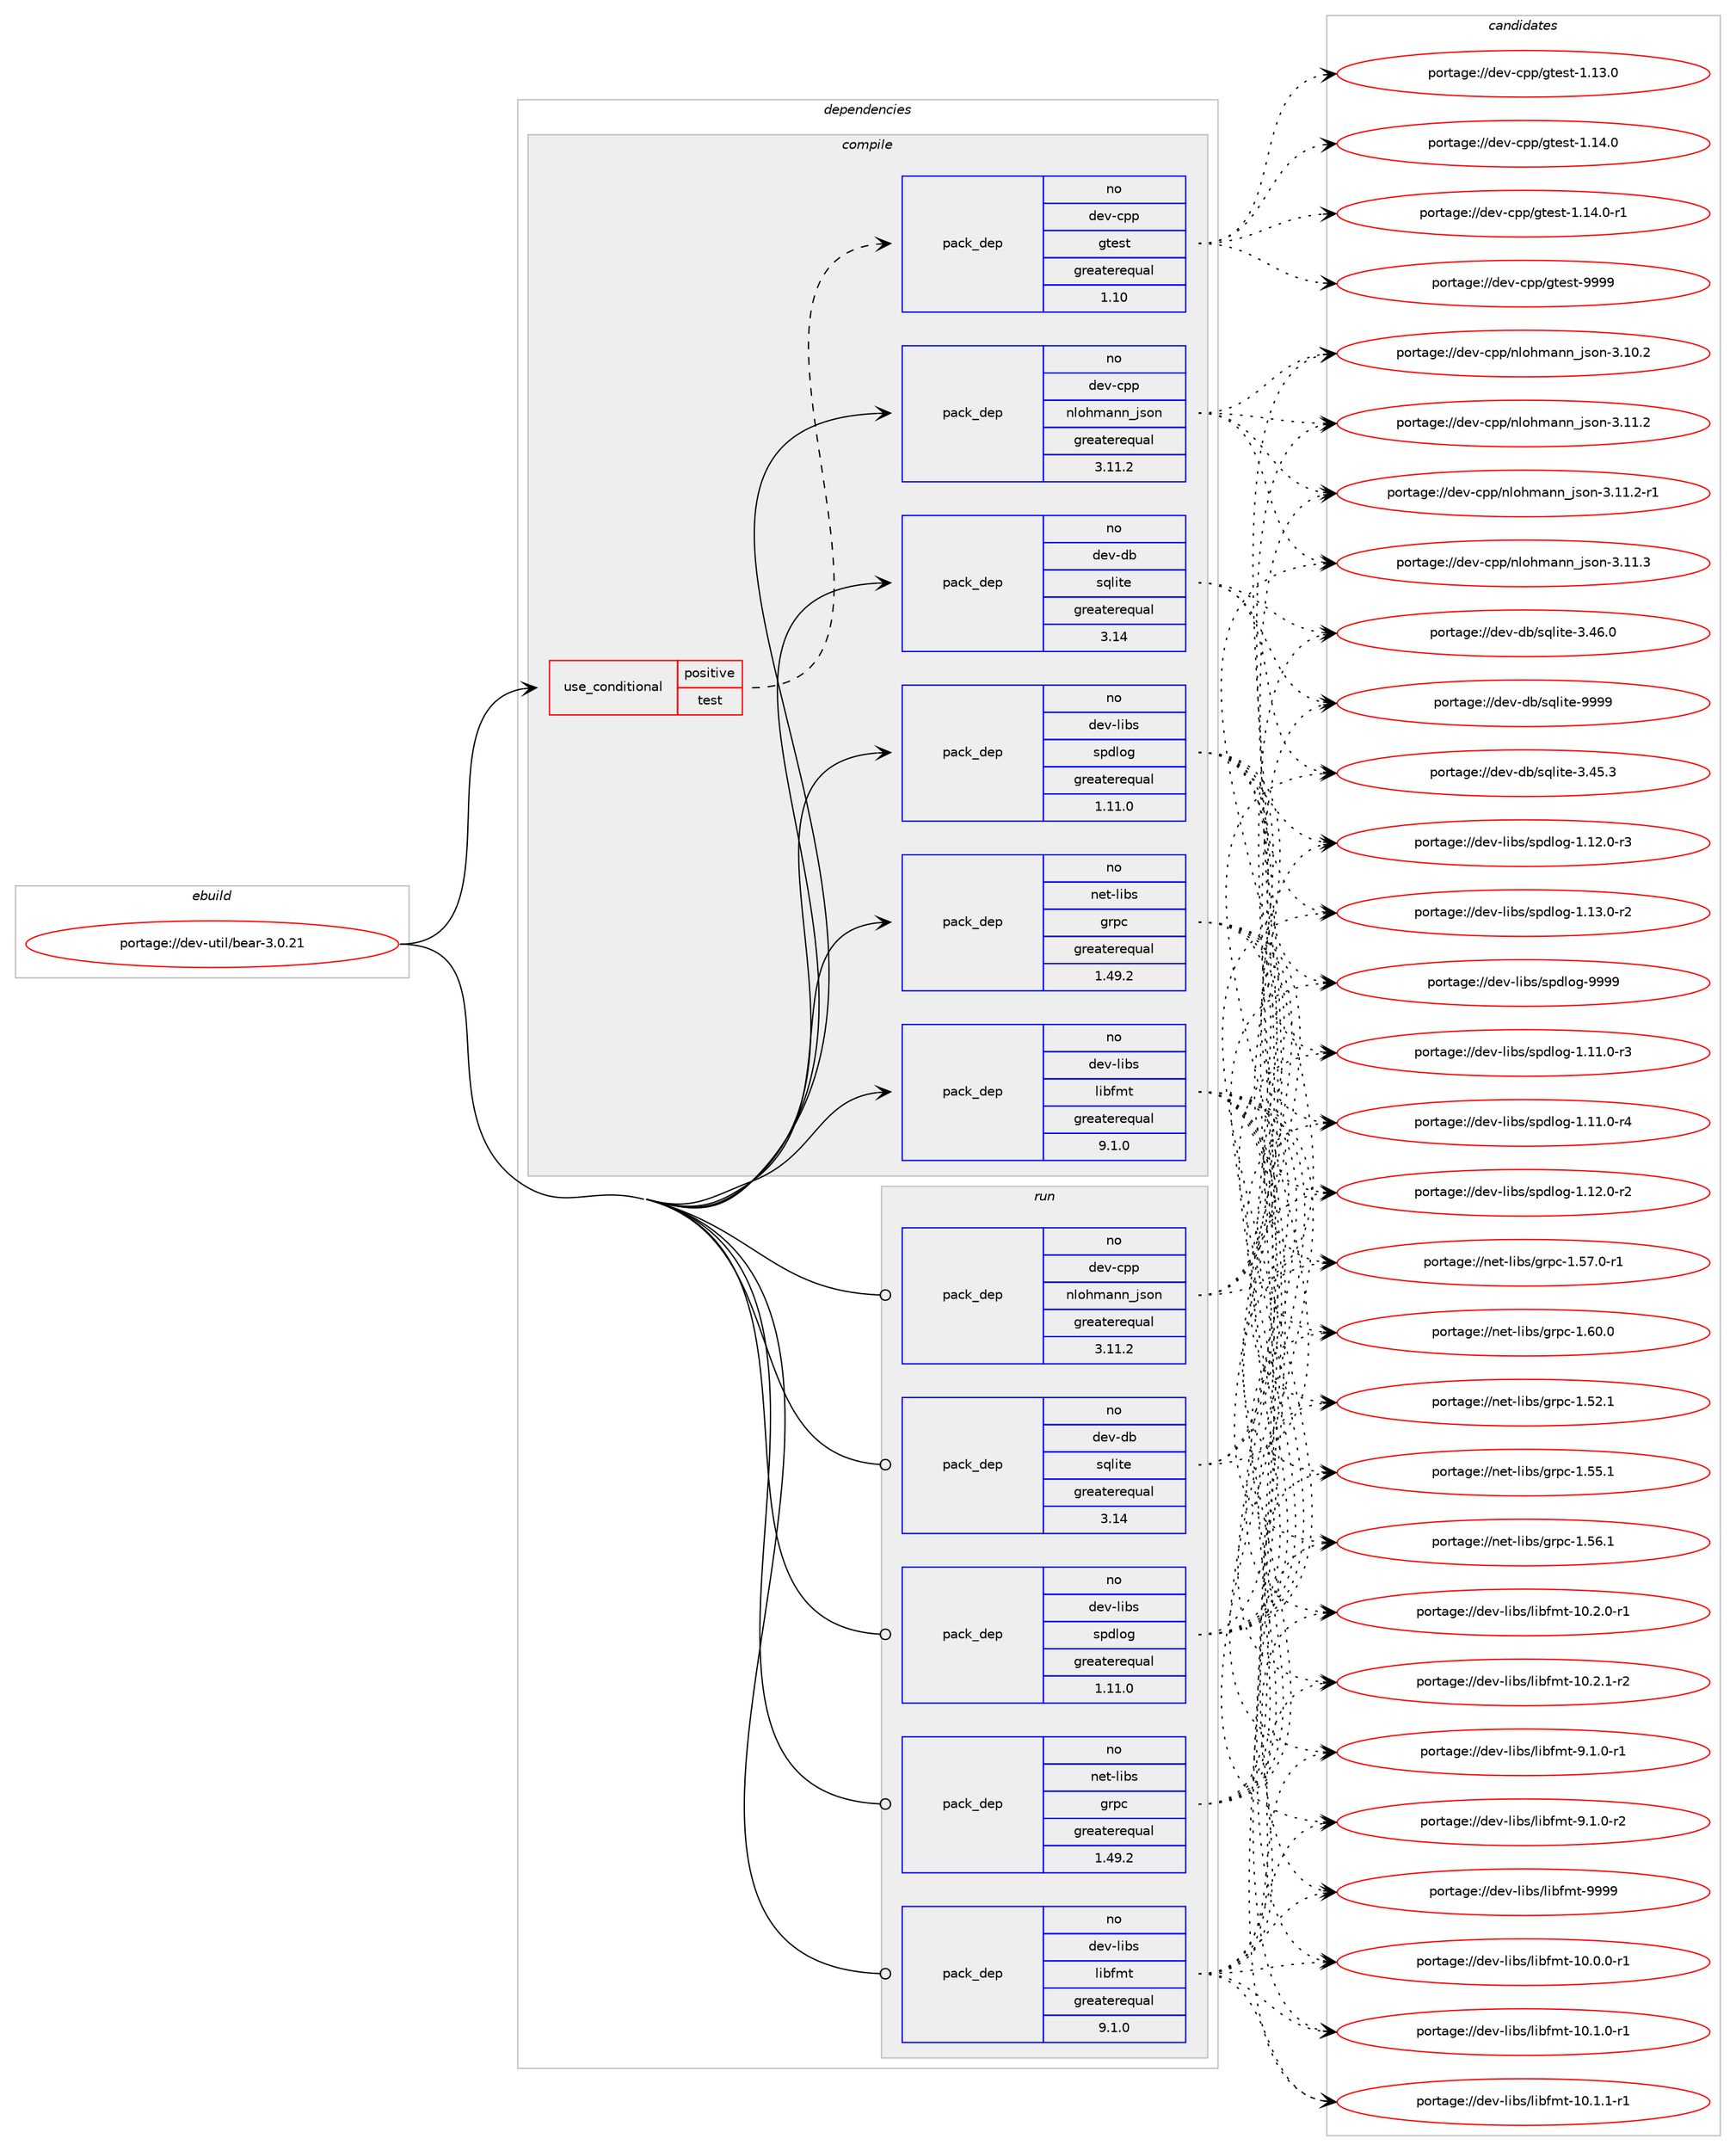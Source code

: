 digraph prolog {

# *************
# Graph options
# *************

newrank=true;
concentrate=true;
compound=true;
graph [rankdir=LR,fontname=Helvetica,fontsize=10,ranksep=1.5];#, ranksep=2.5, nodesep=0.2];
edge  [arrowhead=vee];
node  [fontname=Helvetica,fontsize=10];

# **********
# The ebuild
# **********

subgraph cluster_leftcol {
color=gray;
rank=same;
label=<<i>ebuild</i>>;
id [label="portage://dev-util/bear-3.0.21", color=red, width=4, href="../dev-util/bear-3.0.21.svg"];
}

# ****************
# The dependencies
# ****************

subgraph cluster_midcol {
color=gray;
label=<<i>dependencies</i>>;
subgraph cluster_compile {
fillcolor="#eeeeee";
style=filled;
label=<<i>compile</i>>;
subgraph cond57877 {
dependency108057 [label=<<TABLE BORDER="0" CELLBORDER="1" CELLSPACING="0" CELLPADDING="4"><TR><TD ROWSPAN="3" CELLPADDING="10">use_conditional</TD></TR><TR><TD>positive</TD></TR><TR><TD>test</TD></TR></TABLE>>, shape=none, color=red];
subgraph pack48800 {
dependency108058 [label=<<TABLE BORDER="0" CELLBORDER="1" CELLSPACING="0" CELLPADDING="4" WIDTH="220"><TR><TD ROWSPAN="6" CELLPADDING="30">pack_dep</TD></TR><TR><TD WIDTH="110">no</TD></TR><TR><TD>dev-cpp</TD></TR><TR><TD>gtest</TD></TR><TR><TD>greaterequal</TD></TR><TR><TD>1.10</TD></TR></TABLE>>, shape=none, color=blue];
}
dependency108057:e -> dependency108058:w [weight=20,style="dashed",arrowhead="vee"];
}
id:e -> dependency108057:w [weight=20,style="solid",arrowhead="vee"];
subgraph pack48801 {
dependency108059 [label=<<TABLE BORDER="0" CELLBORDER="1" CELLSPACING="0" CELLPADDING="4" WIDTH="220"><TR><TD ROWSPAN="6" CELLPADDING="30">pack_dep</TD></TR><TR><TD WIDTH="110">no</TD></TR><TR><TD>dev-cpp</TD></TR><TR><TD>nlohmann_json</TD></TR><TR><TD>greaterequal</TD></TR><TR><TD>3.11.2</TD></TR></TABLE>>, shape=none, color=blue];
}
id:e -> dependency108059:w [weight=20,style="solid",arrowhead="vee"];
subgraph pack48802 {
dependency108060 [label=<<TABLE BORDER="0" CELLBORDER="1" CELLSPACING="0" CELLPADDING="4" WIDTH="220"><TR><TD ROWSPAN="6" CELLPADDING="30">pack_dep</TD></TR><TR><TD WIDTH="110">no</TD></TR><TR><TD>dev-db</TD></TR><TR><TD>sqlite</TD></TR><TR><TD>greaterequal</TD></TR><TR><TD>3.14</TD></TR></TABLE>>, shape=none, color=blue];
}
id:e -> dependency108060:w [weight=20,style="solid",arrowhead="vee"];
subgraph pack48803 {
dependency108061 [label=<<TABLE BORDER="0" CELLBORDER="1" CELLSPACING="0" CELLPADDING="4" WIDTH="220"><TR><TD ROWSPAN="6" CELLPADDING="30">pack_dep</TD></TR><TR><TD WIDTH="110">no</TD></TR><TR><TD>dev-libs</TD></TR><TR><TD>libfmt</TD></TR><TR><TD>greaterequal</TD></TR><TR><TD>9.1.0</TD></TR></TABLE>>, shape=none, color=blue];
}
id:e -> dependency108061:w [weight=20,style="solid",arrowhead="vee"];
# *** BEGIN UNKNOWN DEPENDENCY TYPE (TODO) ***
# id -> package_dependency(portage://dev-util/bear-3.0.21,install,no,dev-libs,protobuf,none,[,,],any_same_slot,[])
# *** END UNKNOWN DEPENDENCY TYPE (TODO) ***

subgraph pack48804 {
dependency108062 [label=<<TABLE BORDER="0" CELLBORDER="1" CELLSPACING="0" CELLPADDING="4" WIDTH="220"><TR><TD ROWSPAN="6" CELLPADDING="30">pack_dep</TD></TR><TR><TD WIDTH="110">no</TD></TR><TR><TD>dev-libs</TD></TR><TR><TD>spdlog</TD></TR><TR><TD>greaterequal</TD></TR><TR><TD>1.11.0</TD></TR></TABLE>>, shape=none, color=blue];
}
id:e -> dependency108062:w [weight=20,style="solid",arrowhead="vee"];
subgraph pack48805 {
dependency108063 [label=<<TABLE BORDER="0" CELLBORDER="1" CELLSPACING="0" CELLPADDING="4" WIDTH="220"><TR><TD ROWSPAN="6" CELLPADDING="30">pack_dep</TD></TR><TR><TD WIDTH="110">no</TD></TR><TR><TD>net-libs</TD></TR><TR><TD>grpc</TD></TR><TR><TD>greaterequal</TD></TR><TR><TD>1.49.2</TD></TR></TABLE>>, shape=none, color=blue];
}
id:e -> dependency108063:w [weight=20,style="solid",arrowhead="vee"];
}
subgraph cluster_compileandrun {
fillcolor="#eeeeee";
style=filled;
label=<<i>compile and run</i>>;
}
subgraph cluster_run {
fillcolor="#eeeeee";
style=filled;
label=<<i>run</i>>;
subgraph pack48806 {
dependency108064 [label=<<TABLE BORDER="0" CELLBORDER="1" CELLSPACING="0" CELLPADDING="4" WIDTH="220"><TR><TD ROWSPAN="6" CELLPADDING="30">pack_dep</TD></TR><TR><TD WIDTH="110">no</TD></TR><TR><TD>dev-cpp</TD></TR><TR><TD>nlohmann_json</TD></TR><TR><TD>greaterequal</TD></TR><TR><TD>3.11.2</TD></TR></TABLE>>, shape=none, color=blue];
}
id:e -> dependency108064:w [weight=20,style="solid",arrowhead="odot"];
subgraph pack48807 {
dependency108065 [label=<<TABLE BORDER="0" CELLBORDER="1" CELLSPACING="0" CELLPADDING="4" WIDTH="220"><TR><TD ROWSPAN="6" CELLPADDING="30">pack_dep</TD></TR><TR><TD WIDTH="110">no</TD></TR><TR><TD>dev-db</TD></TR><TR><TD>sqlite</TD></TR><TR><TD>greaterequal</TD></TR><TR><TD>3.14</TD></TR></TABLE>>, shape=none, color=blue];
}
id:e -> dependency108065:w [weight=20,style="solid",arrowhead="odot"];
subgraph pack48808 {
dependency108066 [label=<<TABLE BORDER="0" CELLBORDER="1" CELLSPACING="0" CELLPADDING="4" WIDTH="220"><TR><TD ROWSPAN="6" CELLPADDING="30">pack_dep</TD></TR><TR><TD WIDTH="110">no</TD></TR><TR><TD>dev-libs</TD></TR><TR><TD>libfmt</TD></TR><TR><TD>greaterequal</TD></TR><TR><TD>9.1.0</TD></TR></TABLE>>, shape=none, color=blue];
}
id:e -> dependency108066:w [weight=20,style="solid",arrowhead="odot"];
# *** BEGIN UNKNOWN DEPENDENCY TYPE (TODO) ***
# id -> package_dependency(portage://dev-util/bear-3.0.21,run,no,dev-libs,protobuf,none,[,,],any_same_slot,[])
# *** END UNKNOWN DEPENDENCY TYPE (TODO) ***

subgraph pack48809 {
dependency108067 [label=<<TABLE BORDER="0" CELLBORDER="1" CELLSPACING="0" CELLPADDING="4" WIDTH="220"><TR><TD ROWSPAN="6" CELLPADDING="30">pack_dep</TD></TR><TR><TD WIDTH="110">no</TD></TR><TR><TD>dev-libs</TD></TR><TR><TD>spdlog</TD></TR><TR><TD>greaterequal</TD></TR><TR><TD>1.11.0</TD></TR></TABLE>>, shape=none, color=blue];
}
id:e -> dependency108067:w [weight=20,style="solid",arrowhead="odot"];
subgraph pack48810 {
dependency108068 [label=<<TABLE BORDER="0" CELLBORDER="1" CELLSPACING="0" CELLPADDING="4" WIDTH="220"><TR><TD ROWSPAN="6" CELLPADDING="30">pack_dep</TD></TR><TR><TD WIDTH="110">no</TD></TR><TR><TD>net-libs</TD></TR><TR><TD>grpc</TD></TR><TR><TD>greaterequal</TD></TR><TR><TD>1.49.2</TD></TR></TABLE>>, shape=none, color=blue];
}
id:e -> dependency108068:w [weight=20,style="solid",arrowhead="odot"];
}
}

# **************
# The candidates
# **************

subgraph cluster_choices {
rank=same;
color=gray;
label=<<i>candidates</i>>;

subgraph choice48800 {
color=black;
nodesep=1;
choice10010111845991121124710311610111511645494649514648 [label="portage://dev-cpp/gtest-1.13.0", color=red, width=4,href="../dev-cpp/gtest-1.13.0.svg"];
choice10010111845991121124710311610111511645494649524648 [label="portage://dev-cpp/gtest-1.14.0", color=red, width=4,href="../dev-cpp/gtest-1.14.0.svg"];
choice100101118459911211247103116101115116454946495246484511449 [label="portage://dev-cpp/gtest-1.14.0-r1", color=red, width=4,href="../dev-cpp/gtest-1.14.0-r1.svg"];
choice1001011184599112112471031161011151164557575757 [label="portage://dev-cpp/gtest-9999", color=red, width=4,href="../dev-cpp/gtest-9999.svg"];
dependency108058:e -> choice10010111845991121124710311610111511645494649514648:w [style=dotted,weight="100"];
dependency108058:e -> choice10010111845991121124710311610111511645494649524648:w [style=dotted,weight="100"];
dependency108058:e -> choice100101118459911211247103116101115116454946495246484511449:w [style=dotted,weight="100"];
dependency108058:e -> choice1001011184599112112471031161011151164557575757:w [style=dotted,weight="100"];
}
subgraph choice48801 {
color=black;
nodesep=1;
choice100101118459911211247110108111104109971101109510611511111045514649484650 [label="portage://dev-cpp/nlohmann_json-3.10.2", color=red, width=4,href="../dev-cpp/nlohmann_json-3.10.2.svg"];
choice100101118459911211247110108111104109971101109510611511111045514649494650 [label="portage://dev-cpp/nlohmann_json-3.11.2", color=red, width=4,href="../dev-cpp/nlohmann_json-3.11.2.svg"];
choice1001011184599112112471101081111041099711011095106115111110455146494946504511449 [label="portage://dev-cpp/nlohmann_json-3.11.2-r1", color=red, width=4,href="../dev-cpp/nlohmann_json-3.11.2-r1.svg"];
choice100101118459911211247110108111104109971101109510611511111045514649494651 [label="portage://dev-cpp/nlohmann_json-3.11.3", color=red, width=4,href="../dev-cpp/nlohmann_json-3.11.3.svg"];
dependency108059:e -> choice100101118459911211247110108111104109971101109510611511111045514649484650:w [style=dotted,weight="100"];
dependency108059:e -> choice100101118459911211247110108111104109971101109510611511111045514649494650:w [style=dotted,weight="100"];
dependency108059:e -> choice1001011184599112112471101081111041099711011095106115111110455146494946504511449:w [style=dotted,weight="100"];
dependency108059:e -> choice100101118459911211247110108111104109971101109510611511111045514649494651:w [style=dotted,weight="100"];
}
subgraph choice48802 {
color=black;
nodesep=1;
choice10010111845100984711511310810511610145514652534651 [label="portage://dev-db/sqlite-3.45.3", color=red, width=4,href="../dev-db/sqlite-3.45.3.svg"];
choice10010111845100984711511310810511610145514652544648 [label="portage://dev-db/sqlite-3.46.0", color=red, width=4,href="../dev-db/sqlite-3.46.0.svg"];
choice1001011184510098471151131081051161014557575757 [label="portage://dev-db/sqlite-9999", color=red, width=4,href="../dev-db/sqlite-9999.svg"];
dependency108060:e -> choice10010111845100984711511310810511610145514652534651:w [style=dotted,weight="100"];
dependency108060:e -> choice10010111845100984711511310810511610145514652544648:w [style=dotted,weight="100"];
dependency108060:e -> choice1001011184510098471151131081051161014557575757:w [style=dotted,weight="100"];
}
subgraph choice48803 {
color=black;
nodesep=1;
choice10010111845108105981154710810598102109116454948464846484511449 [label="portage://dev-libs/libfmt-10.0.0-r1", color=red, width=4,href="../dev-libs/libfmt-10.0.0-r1.svg"];
choice10010111845108105981154710810598102109116454948464946484511449 [label="portage://dev-libs/libfmt-10.1.0-r1", color=red, width=4,href="../dev-libs/libfmt-10.1.0-r1.svg"];
choice10010111845108105981154710810598102109116454948464946494511449 [label="portage://dev-libs/libfmt-10.1.1-r1", color=red, width=4,href="../dev-libs/libfmt-10.1.1-r1.svg"];
choice10010111845108105981154710810598102109116454948465046484511449 [label="portage://dev-libs/libfmt-10.2.0-r1", color=red, width=4,href="../dev-libs/libfmt-10.2.0-r1.svg"];
choice10010111845108105981154710810598102109116454948465046494511450 [label="portage://dev-libs/libfmt-10.2.1-r2", color=red, width=4,href="../dev-libs/libfmt-10.2.1-r2.svg"];
choice100101118451081059811547108105981021091164557464946484511449 [label="portage://dev-libs/libfmt-9.1.0-r1", color=red, width=4,href="../dev-libs/libfmt-9.1.0-r1.svg"];
choice100101118451081059811547108105981021091164557464946484511450 [label="portage://dev-libs/libfmt-9.1.0-r2", color=red, width=4,href="../dev-libs/libfmt-9.1.0-r2.svg"];
choice100101118451081059811547108105981021091164557575757 [label="portage://dev-libs/libfmt-9999", color=red, width=4,href="../dev-libs/libfmt-9999.svg"];
dependency108061:e -> choice10010111845108105981154710810598102109116454948464846484511449:w [style=dotted,weight="100"];
dependency108061:e -> choice10010111845108105981154710810598102109116454948464946484511449:w [style=dotted,weight="100"];
dependency108061:e -> choice10010111845108105981154710810598102109116454948464946494511449:w [style=dotted,weight="100"];
dependency108061:e -> choice10010111845108105981154710810598102109116454948465046484511449:w [style=dotted,weight="100"];
dependency108061:e -> choice10010111845108105981154710810598102109116454948465046494511450:w [style=dotted,weight="100"];
dependency108061:e -> choice100101118451081059811547108105981021091164557464946484511449:w [style=dotted,weight="100"];
dependency108061:e -> choice100101118451081059811547108105981021091164557464946484511450:w [style=dotted,weight="100"];
dependency108061:e -> choice100101118451081059811547108105981021091164557575757:w [style=dotted,weight="100"];
}
subgraph choice48804 {
color=black;
nodesep=1;
choice100101118451081059811547115112100108111103454946494946484511451 [label="portage://dev-libs/spdlog-1.11.0-r3", color=red, width=4,href="../dev-libs/spdlog-1.11.0-r3.svg"];
choice100101118451081059811547115112100108111103454946494946484511452 [label="portage://dev-libs/spdlog-1.11.0-r4", color=red, width=4,href="../dev-libs/spdlog-1.11.0-r4.svg"];
choice100101118451081059811547115112100108111103454946495046484511450 [label="portage://dev-libs/spdlog-1.12.0-r2", color=red, width=4,href="../dev-libs/spdlog-1.12.0-r2.svg"];
choice100101118451081059811547115112100108111103454946495046484511451 [label="portage://dev-libs/spdlog-1.12.0-r3", color=red, width=4,href="../dev-libs/spdlog-1.12.0-r3.svg"];
choice100101118451081059811547115112100108111103454946495146484511450 [label="portage://dev-libs/spdlog-1.13.0-r2", color=red, width=4,href="../dev-libs/spdlog-1.13.0-r2.svg"];
choice1001011184510810598115471151121001081111034557575757 [label="portage://dev-libs/spdlog-9999", color=red, width=4,href="../dev-libs/spdlog-9999.svg"];
dependency108062:e -> choice100101118451081059811547115112100108111103454946494946484511451:w [style=dotted,weight="100"];
dependency108062:e -> choice100101118451081059811547115112100108111103454946494946484511452:w [style=dotted,weight="100"];
dependency108062:e -> choice100101118451081059811547115112100108111103454946495046484511450:w [style=dotted,weight="100"];
dependency108062:e -> choice100101118451081059811547115112100108111103454946495046484511451:w [style=dotted,weight="100"];
dependency108062:e -> choice100101118451081059811547115112100108111103454946495146484511450:w [style=dotted,weight="100"];
dependency108062:e -> choice1001011184510810598115471151121001081111034557575757:w [style=dotted,weight="100"];
}
subgraph choice48805 {
color=black;
nodesep=1;
choice1101011164510810598115471031141129945494653504649 [label="portage://net-libs/grpc-1.52.1", color=red, width=4,href="../net-libs/grpc-1.52.1.svg"];
choice1101011164510810598115471031141129945494653534649 [label="portage://net-libs/grpc-1.55.1", color=red, width=4,href="../net-libs/grpc-1.55.1.svg"];
choice1101011164510810598115471031141129945494653544649 [label="portage://net-libs/grpc-1.56.1", color=red, width=4,href="../net-libs/grpc-1.56.1.svg"];
choice11010111645108105981154710311411299454946535546484511449 [label="portage://net-libs/grpc-1.57.0-r1", color=red, width=4,href="../net-libs/grpc-1.57.0-r1.svg"];
choice1101011164510810598115471031141129945494654484648 [label="portage://net-libs/grpc-1.60.0", color=red, width=4,href="../net-libs/grpc-1.60.0.svg"];
dependency108063:e -> choice1101011164510810598115471031141129945494653504649:w [style=dotted,weight="100"];
dependency108063:e -> choice1101011164510810598115471031141129945494653534649:w [style=dotted,weight="100"];
dependency108063:e -> choice1101011164510810598115471031141129945494653544649:w [style=dotted,weight="100"];
dependency108063:e -> choice11010111645108105981154710311411299454946535546484511449:w [style=dotted,weight="100"];
dependency108063:e -> choice1101011164510810598115471031141129945494654484648:w [style=dotted,weight="100"];
}
subgraph choice48806 {
color=black;
nodesep=1;
choice100101118459911211247110108111104109971101109510611511111045514649484650 [label="portage://dev-cpp/nlohmann_json-3.10.2", color=red, width=4,href="../dev-cpp/nlohmann_json-3.10.2.svg"];
choice100101118459911211247110108111104109971101109510611511111045514649494650 [label="portage://dev-cpp/nlohmann_json-3.11.2", color=red, width=4,href="../dev-cpp/nlohmann_json-3.11.2.svg"];
choice1001011184599112112471101081111041099711011095106115111110455146494946504511449 [label="portage://dev-cpp/nlohmann_json-3.11.2-r1", color=red, width=4,href="../dev-cpp/nlohmann_json-3.11.2-r1.svg"];
choice100101118459911211247110108111104109971101109510611511111045514649494651 [label="portage://dev-cpp/nlohmann_json-3.11.3", color=red, width=4,href="../dev-cpp/nlohmann_json-3.11.3.svg"];
dependency108064:e -> choice100101118459911211247110108111104109971101109510611511111045514649484650:w [style=dotted,weight="100"];
dependency108064:e -> choice100101118459911211247110108111104109971101109510611511111045514649494650:w [style=dotted,weight="100"];
dependency108064:e -> choice1001011184599112112471101081111041099711011095106115111110455146494946504511449:w [style=dotted,weight="100"];
dependency108064:e -> choice100101118459911211247110108111104109971101109510611511111045514649494651:w [style=dotted,weight="100"];
}
subgraph choice48807 {
color=black;
nodesep=1;
choice10010111845100984711511310810511610145514652534651 [label="portage://dev-db/sqlite-3.45.3", color=red, width=4,href="../dev-db/sqlite-3.45.3.svg"];
choice10010111845100984711511310810511610145514652544648 [label="portage://dev-db/sqlite-3.46.0", color=red, width=4,href="../dev-db/sqlite-3.46.0.svg"];
choice1001011184510098471151131081051161014557575757 [label="portage://dev-db/sqlite-9999", color=red, width=4,href="../dev-db/sqlite-9999.svg"];
dependency108065:e -> choice10010111845100984711511310810511610145514652534651:w [style=dotted,weight="100"];
dependency108065:e -> choice10010111845100984711511310810511610145514652544648:w [style=dotted,weight="100"];
dependency108065:e -> choice1001011184510098471151131081051161014557575757:w [style=dotted,weight="100"];
}
subgraph choice48808 {
color=black;
nodesep=1;
choice10010111845108105981154710810598102109116454948464846484511449 [label="portage://dev-libs/libfmt-10.0.0-r1", color=red, width=4,href="../dev-libs/libfmt-10.0.0-r1.svg"];
choice10010111845108105981154710810598102109116454948464946484511449 [label="portage://dev-libs/libfmt-10.1.0-r1", color=red, width=4,href="../dev-libs/libfmt-10.1.0-r1.svg"];
choice10010111845108105981154710810598102109116454948464946494511449 [label="portage://dev-libs/libfmt-10.1.1-r1", color=red, width=4,href="../dev-libs/libfmt-10.1.1-r1.svg"];
choice10010111845108105981154710810598102109116454948465046484511449 [label="portage://dev-libs/libfmt-10.2.0-r1", color=red, width=4,href="../dev-libs/libfmt-10.2.0-r1.svg"];
choice10010111845108105981154710810598102109116454948465046494511450 [label="portage://dev-libs/libfmt-10.2.1-r2", color=red, width=4,href="../dev-libs/libfmt-10.2.1-r2.svg"];
choice100101118451081059811547108105981021091164557464946484511449 [label="portage://dev-libs/libfmt-9.1.0-r1", color=red, width=4,href="../dev-libs/libfmt-9.1.0-r1.svg"];
choice100101118451081059811547108105981021091164557464946484511450 [label="portage://dev-libs/libfmt-9.1.0-r2", color=red, width=4,href="../dev-libs/libfmt-9.1.0-r2.svg"];
choice100101118451081059811547108105981021091164557575757 [label="portage://dev-libs/libfmt-9999", color=red, width=4,href="../dev-libs/libfmt-9999.svg"];
dependency108066:e -> choice10010111845108105981154710810598102109116454948464846484511449:w [style=dotted,weight="100"];
dependency108066:e -> choice10010111845108105981154710810598102109116454948464946484511449:w [style=dotted,weight="100"];
dependency108066:e -> choice10010111845108105981154710810598102109116454948464946494511449:w [style=dotted,weight="100"];
dependency108066:e -> choice10010111845108105981154710810598102109116454948465046484511449:w [style=dotted,weight="100"];
dependency108066:e -> choice10010111845108105981154710810598102109116454948465046494511450:w [style=dotted,weight="100"];
dependency108066:e -> choice100101118451081059811547108105981021091164557464946484511449:w [style=dotted,weight="100"];
dependency108066:e -> choice100101118451081059811547108105981021091164557464946484511450:w [style=dotted,weight="100"];
dependency108066:e -> choice100101118451081059811547108105981021091164557575757:w [style=dotted,weight="100"];
}
subgraph choice48809 {
color=black;
nodesep=1;
choice100101118451081059811547115112100108111103454946494946484511451 [label="portage://dev-libs/spdlog-1.11.0-r3", color=red, width=4,href="../dev-libs/spdlog-1.11.0-r3.svg"];
choice100101118451081059811547115112100108111103454946494946484511452 [label="portage://dev-libs/spdlog-1.11.0-r4", color=red, width=4,href="../dev-libs/spdlog-1.11.0-r4.svg"];
choice100101118451081059811547115112100108111103454946495046484511450 [label="portage://dev-libs/spdlog-1.12.0-r2", color=red, width=4,href="../dev-libs/spdlog-1.12.0-r2.svg"];
choice100101118451081059811547115112100108111103454946495046484511451 [label="portage://dev-libs/spdlog-1.12.0-r3", color=red, width=4,href="../dev-libs/spdlog-1.12.0-r3.svg"];
choice100101118451081059811547115112100108111103454946495146484511450 [label="portage://dev-libs/spdlog-1.13.0-r2", color=red, width=4,href="../dev-libs/spdlog-1.13.0-r2.svg"];
choice1001011184510810598115471151121001081111034557575757 [label="portage://dev-libs/spdlog-9999", color=red, width=4,href="../dev-libs/spdlog-9999.svg"];
dependency108067:e -> choice100101118451081059811547115112100108111103454946494946484511451:w [style=dotted,weight="100"];
dependency108067:e -> choice100101118451081059811547115112100108111103454946494946484511452:w [style=dotted,weight="100"];
dependency108067:e -> choice100101118451081059811547115112100108111103454946495046484511450:w [style=dotted,weight="100"];
dependency108067:e -> choice100101118451081059811547115112100108111103454946495046484511451:w [style=dotted,weight="100"];
dependency108067:e -> choice100101118451081059811547115112100108111103454946495146484511450:w [style=dotted,weight="100"];
dependency108067:e -> choice1001011184510810598115471151121001081111034557575757:w [style=dotted,weight="100"];
}
subgraph choice48810 {
color=black;
nodesep=1;
choice1101011164510810598115471031141129945494653504649 [label="portage://net-libs/grpc-1.52.1", color=red, width=4,href="../net-libs/grpc-1.52.1.svg"];
choice1101011164510810598115471031141129945494653534649 [label="portage://net-libs/grpc-1.55.1", color=red, width=4,href="../net-libs/grpc-1.55.1.svg"];
choice1101011164510810598115471031141129945494653544649 [label="portage://net-libs/grpc-1.56.1", color=red, width=4,href="../net-libs/grpc-1.56.1.svg"];
choice11010111645108105981154710311411299454946535546484511449 [label="portage://net-libs/grpc-1.57.0-r1", color=red, width=4,href="../net-libs/grpc-1.57.0-r1.svg"];
choice1101011164510810598115471031141129945494654484648 [label="portage://net-libs/grpc-1.60.0", color=red, width=4,href="../net-libs/grpc-1.60.0.svg"];
dependency108068:e -> choice1101011164510810598115471031141129945494653504649:w [style=dotted,weight="100"];
dependency108068:e -> choice1101011164510810598115471031141129945494653534649:w [style=dotted,weight="100"];
dependency108068:e -> choice1101011164510810598115471031141129945494653544649:w [style=dotted,weight="100"];
dependency108068:e -> choice11010111645108105981154710311411299454946535546484511449:w [style=dotted,weight="100"];
dependency108068:e -> choice1101011164510810598115471031141129945494654484648:w [style=dotted,weight="100"];
}
}

}
